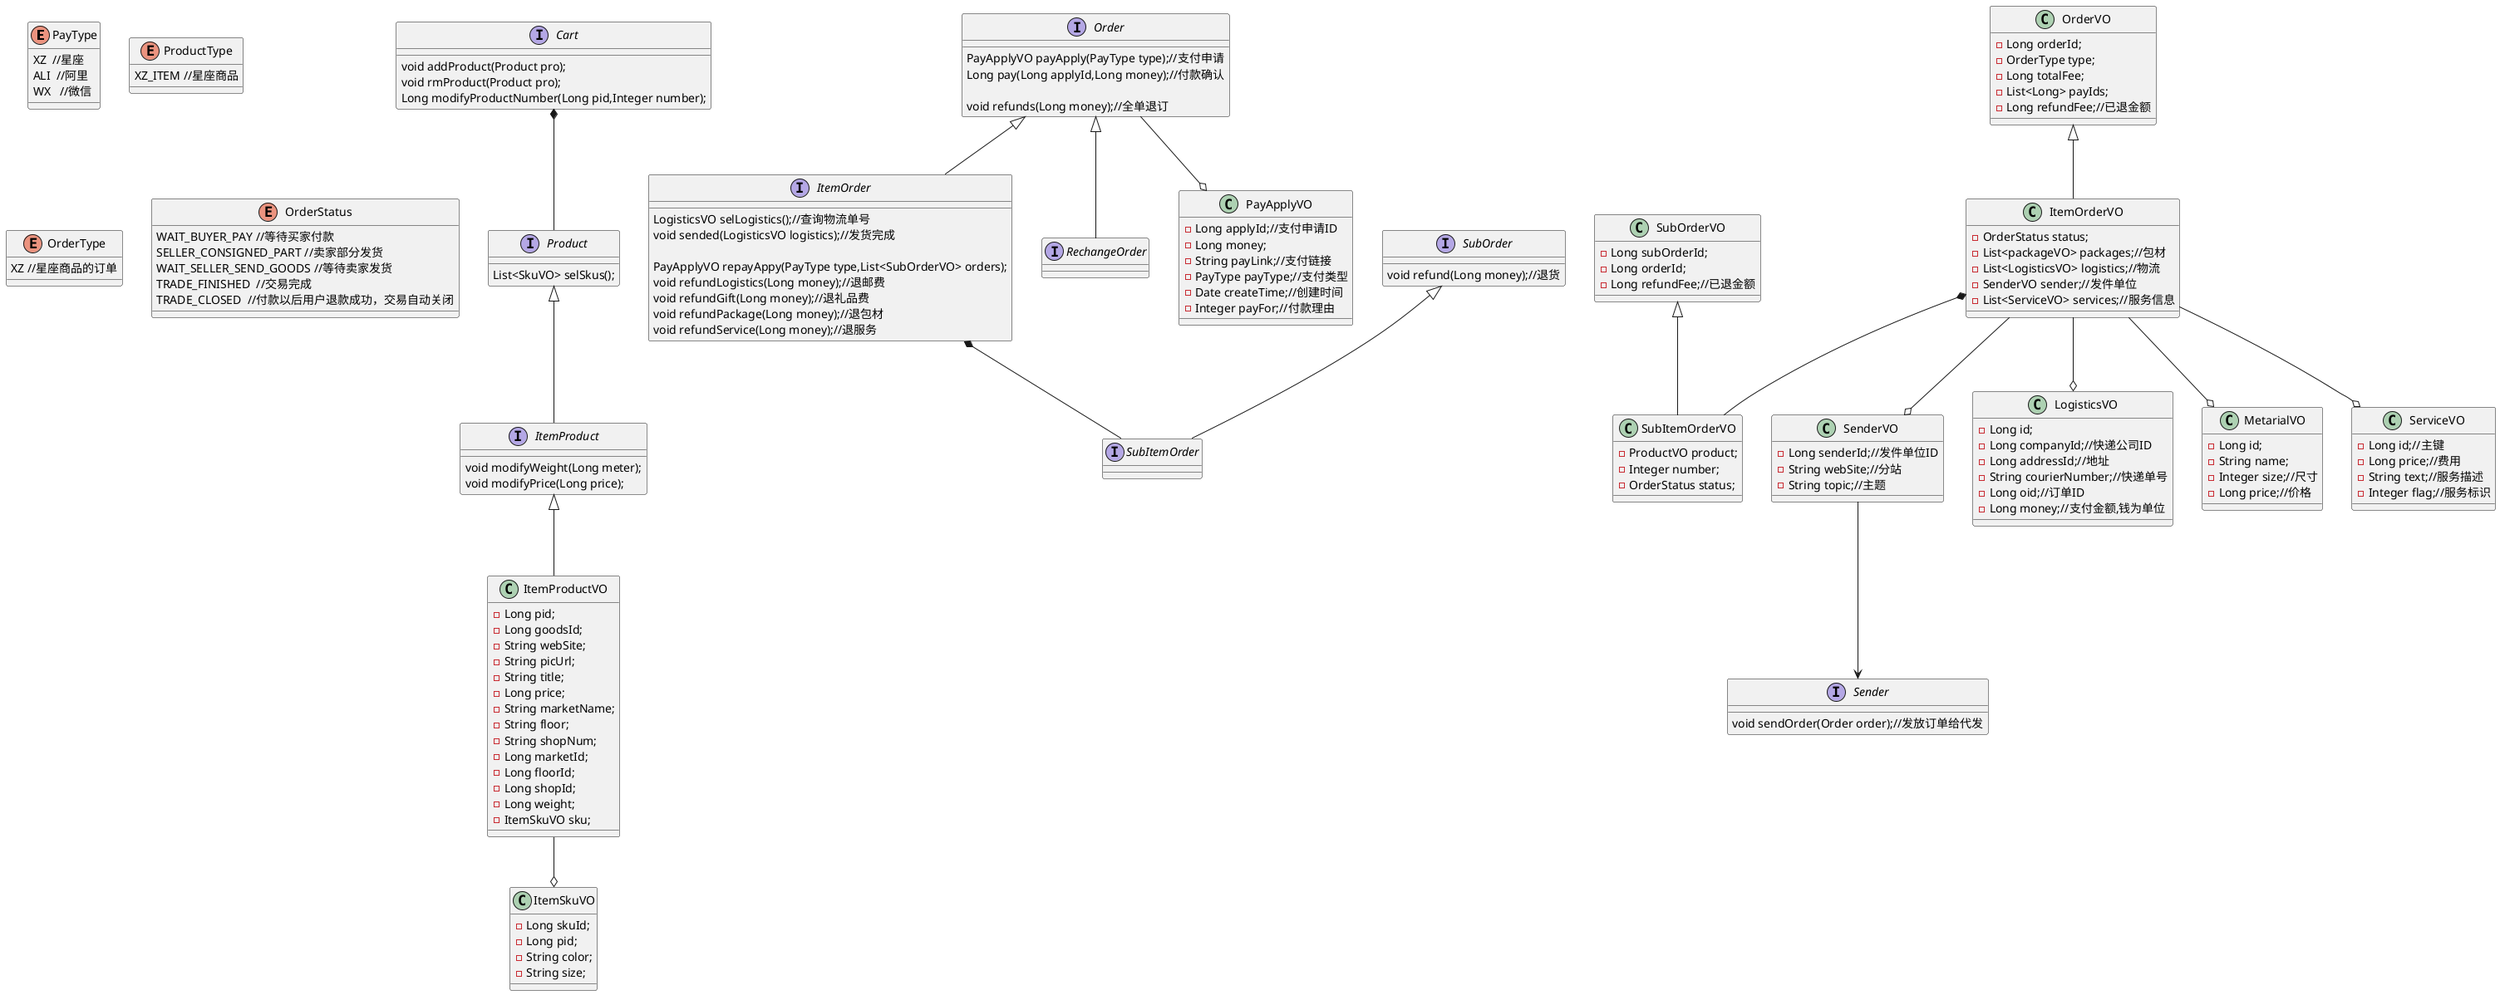 @startuml
enum PayType{
XZ  //星座
ALI  //阿里
WX   //微信
}
interface Cart{
void addProduct(Product pro);
void rmProduct(Product pro);
Long modifyProductNumber(Long pid,Integer number);
}
interface Order{
PayApplyVO payApply(PayType type);//支付申请
Long pay(Long applyId,Long money);//付款确认

void refunds(Long money);//全单退订

}

interface ItemOrder{
LogisticsVO selLogistics();//查询物流单号
void sended(LogisticsVO logistics);//发货完成

PayApplyVO repayAppy(PayType type,List<SubOrderVO> orders);
void refundLogistics(Long money);//退邮费
void refundGift(Long money);//退礼品费
void refundPackage(Long money);//退包材
void refundService(Long money);//退服务
}

interface RechangeOrder{

}

interface SubOrder{
void refund(Long money);//退货
}

interface SubItemOrder{

}
interface Product{
List<SkuVO> selSkus();
}

interface ItemProduct{
void modifyWeight(Long meter);
void modifyPrice(Long price);
}

interface Sender{
void sendOrder(Order order);//发放订单给代发
}

class OrderVO{
-Long orderId;
-OrderType type;
-Long totalFee;
-List<Long> payIds;
-Long refundFee;//已退金额
}

class ItemOrderVO{
-OrderStatus status;
-List<packageVO> packages;//包材
-List<LogisticsVO> logistics;//物流
-SenderVO sender;//发件单位
-List<ServiceVO> services;//服务信息
}

class SubOrderVO{
-Long subOrderId;
-Long orderId;
-Long refundFee;//已退金额
}

class SubItemOrderVO{
-ProductVO product;
-Integer number;
-OrderStatus status;
}

enum ProductType{
XZ_ITEM //星座商品

}

enum OrderType{
XZ //星座商品的订单

}

enum OrderStatus{
WAIT_BUYER_PAY //等待买家付款
SELLER_CONSIGNED_PART //卖家部分发货
WAIT_SELLER_SEND_GOODS //等待卖家发货
TRADE_FINISHED  //交易完成
TRADE_CLOSED  //付款以后用户退款成功，交易自动关闭

}

class ItemProductVO{
-Long pid;
-Long goodsId;
-String webSite;
-String picUrl;
-String title;
-Long price;
-String marketName;
-String floor;
-String shopNum;
-Long marketId;
-Long floorId;
-Long shopId;
-Long weight;
-ItemSkuVO sku;
}

class ItemSkuVO{
-Long skuId;
-Long pid;
-String color;
-String size;
}

class PayApplyVO{
-Long applyId;//支付申请ID
-Long money;
-String payLink;//支付链接
-PayType payType;//支付类型
-Date createTime;//创建时间
-Integer payFor;//付款理由
}

class SenderVO{
-Long senderId;//发件单位ID
-String webSite;//分站
-String topic;//主题
}

class LogisticsVO{
-Long id;
-Long companyId;//快递公司ID
-Long addressId;//地址
-String courierNumber;//快递单号
-Long oid;//订单ID
-Long money;//支付金额,钱为单位
}

class MetarialVO{
-Long id;
-String name;
-Integer size;//尺寸
-Long price;//价格
}

class ServiceVO{
-Long id;//主键
-Long price;//费用
-String text;//服务描述
-Integer flag;//服务标识
}

Cart *-- Product
Product <|-- ItemProduct
ItemProduct <|-- ItemProductVO
ItemProductVO --o ItemSkuVO

SubOrder <|-- SubItemOrder
Order <|-- ItemOrder
Order <|-- RechangeOrder
ItemOrder *-- SubItemOrder

OrderVO <|-- ItemOrderVO
SubOrderVO <|-- SubItemOrderVO

ItemOrderVO *-- SubItemOrderVO
ItemOrderVO --o ServiceVO

ItemOrderVO --o SenderVO
ItemOrderVO --o MetarialVO
ItemOrderVO --o LogisticsVO

Order --o PayApplyVO

SenderVO --> Sender


@enduml